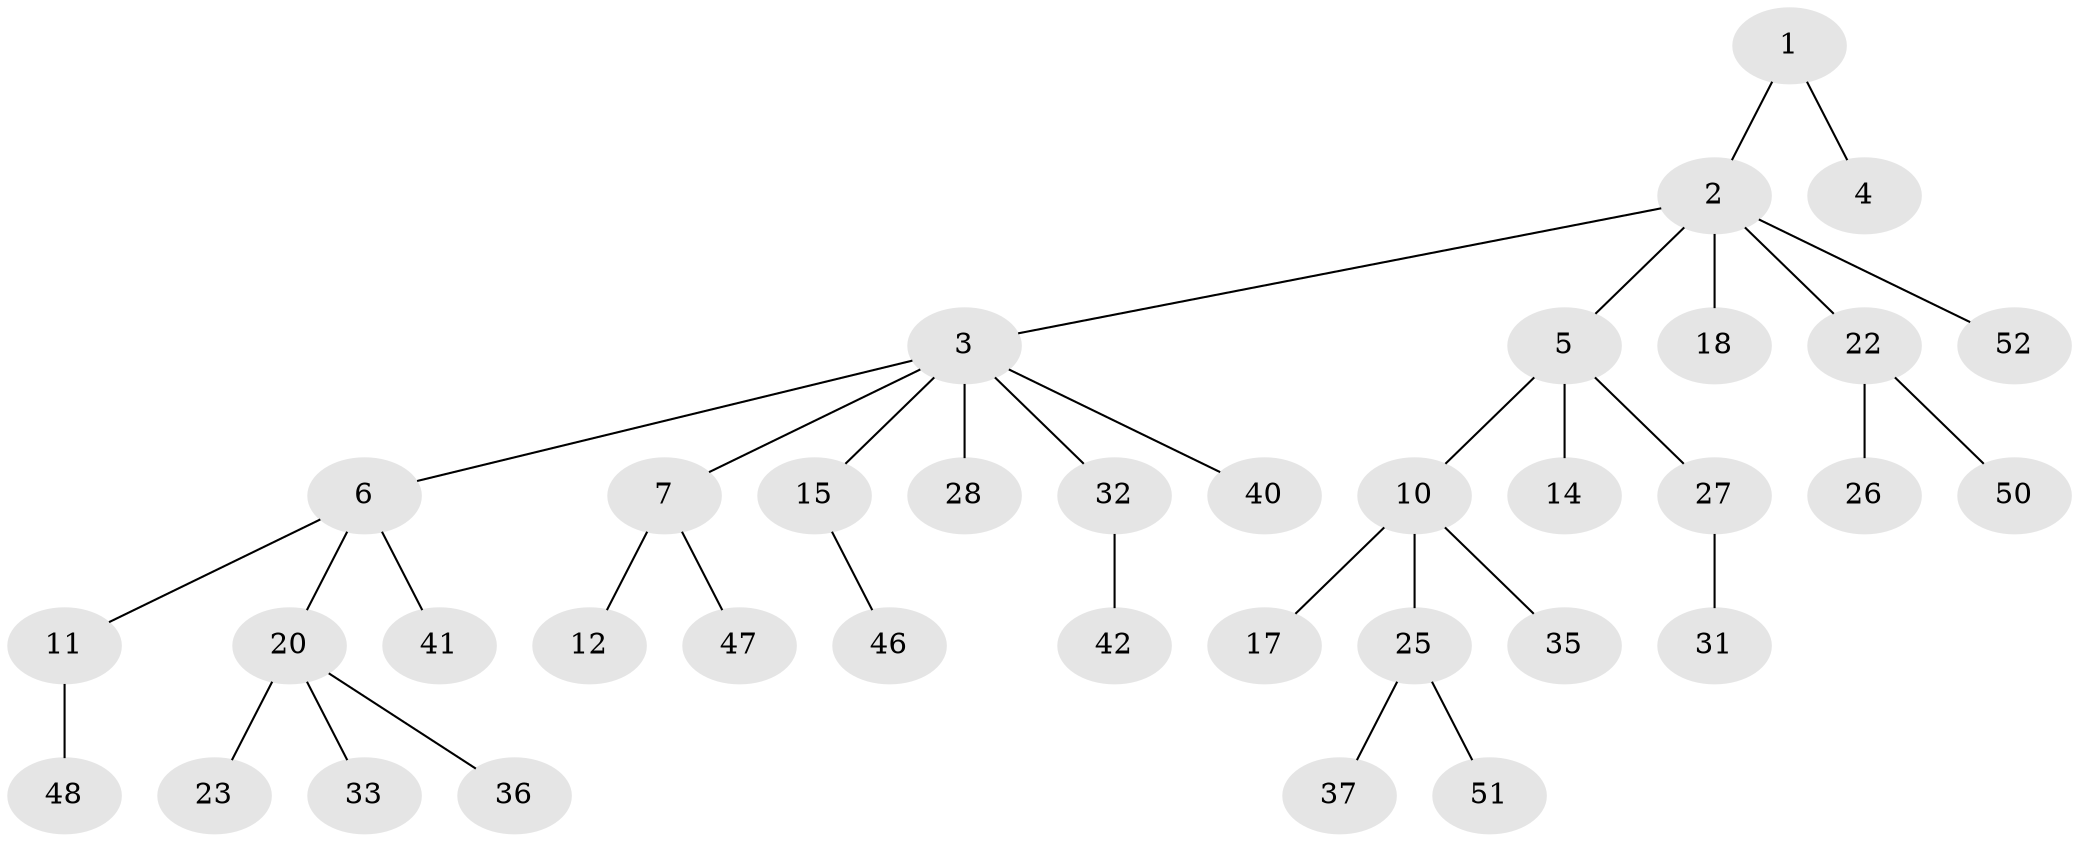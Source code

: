 // Generated by graph-tools (version 1.1) at 2025/52/02/27/25 19:52:13]
// undirected, 36 vertices, 35 edges
graph export_dot {
graph [start="1"]
  node [color=gray90,style=filled];
  1;
  2 [super="+24"];
  3 [super="+29"];
  4;
  5 [super="+13"];
  6 [super="+9"];
  7 [super="+8"];
  10 [super="+21"];
  11 [super="+16"];
  12;
  14;
  15 [super="+19"];
  17;
  18;
  20 [super="+30"];
  22 [super="+44"];
  23;
  25 [super="+34"];
  26;
  27;
  28 [super="+49"];
  31 [super="+39"];
  32 [super="+38"];
  33 [super="+43"];
  35;
  36;
  37 [super="+45"];
  40;
  41;
  42;
  46;
  47;
  48;
  50;
  51;
  52;
  1 -- 2;
  1 -- 4;
  2 -- 3;
  2 -- 5;
  2 -- 18;
  2 -- 22;
  2 -- 52;
  3 -- 6;
  3 -- 7;
  3 -- 15;
  3 -- 28;
  3 -- 40;
  3 -- 32;
  5 -- 10;
  5 -- 14;
  5 -- 27;
  6 -- 20;
  6 -- 41;
  6 -- 11;
  7 -- 47;
  7 -- 12;
  10 -- 17;
  10 -- 25;
  10 -- 35;
  11 -- 48;
  15 -- 46;
  20 -- 23;
  20 -- 33;
  20 -- 36;
  22 -- 26;
  22 -- 50;
  25 -- 37;
  25 -- 51;
  27 -- 31;
  32 -- 42;
}
